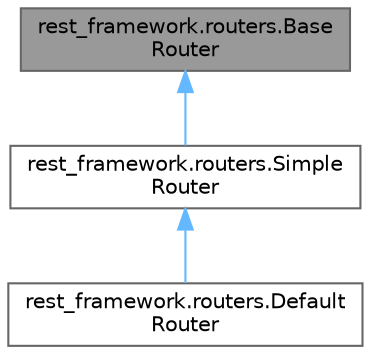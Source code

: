 digraph "rest_framework.routers.BaseRouter"
{
 // LATEX_PDF_SIZE
  bgcolor="transparent";
  edge [fontname=Helvetica,fontsize=10,labelfontname=Helvetica,labelfontsize=10];
  node [fontname=Helvetica,fontsize=10,shape=box,height=0.2,width=0.4];
  Node1 [id="Node000001",label="rest_framework.routers.Base\lRouter",height=0.2,width=0.4,color="gray40", fillcolor="grey60", style="filled", fontcolor="black",tooltip=" "];
  Node1 -> Node2 [id="edge3_Node000001_Node000002",dir="back",color="steelblue1",style="solid",tooltip=" "];
  Node2 [id="Node000002",label="rest_framework.routers.Simple\lRouter",height=0.2,width=0.4,color="gray40", fillcolor="white", style="filled",URL="$classrest__framework_1_1routers_1_1SimpleRouter.html",tooltip=" "];
  Node2 -> Node3 [id="edge4_Node000002_Node000003",dir="back",color="steelblue1",style="solid",tooltip=" "];
  Node3 [id="Node000003",label="rest_framework.routers.Default\lRouter",height=0.2,width=0.4,color="gray40", fillcolor="white", style="filled",URL="$classrest__framework_1_1routers_1_1DefaultRouter.html",tooltip=" "];
}
